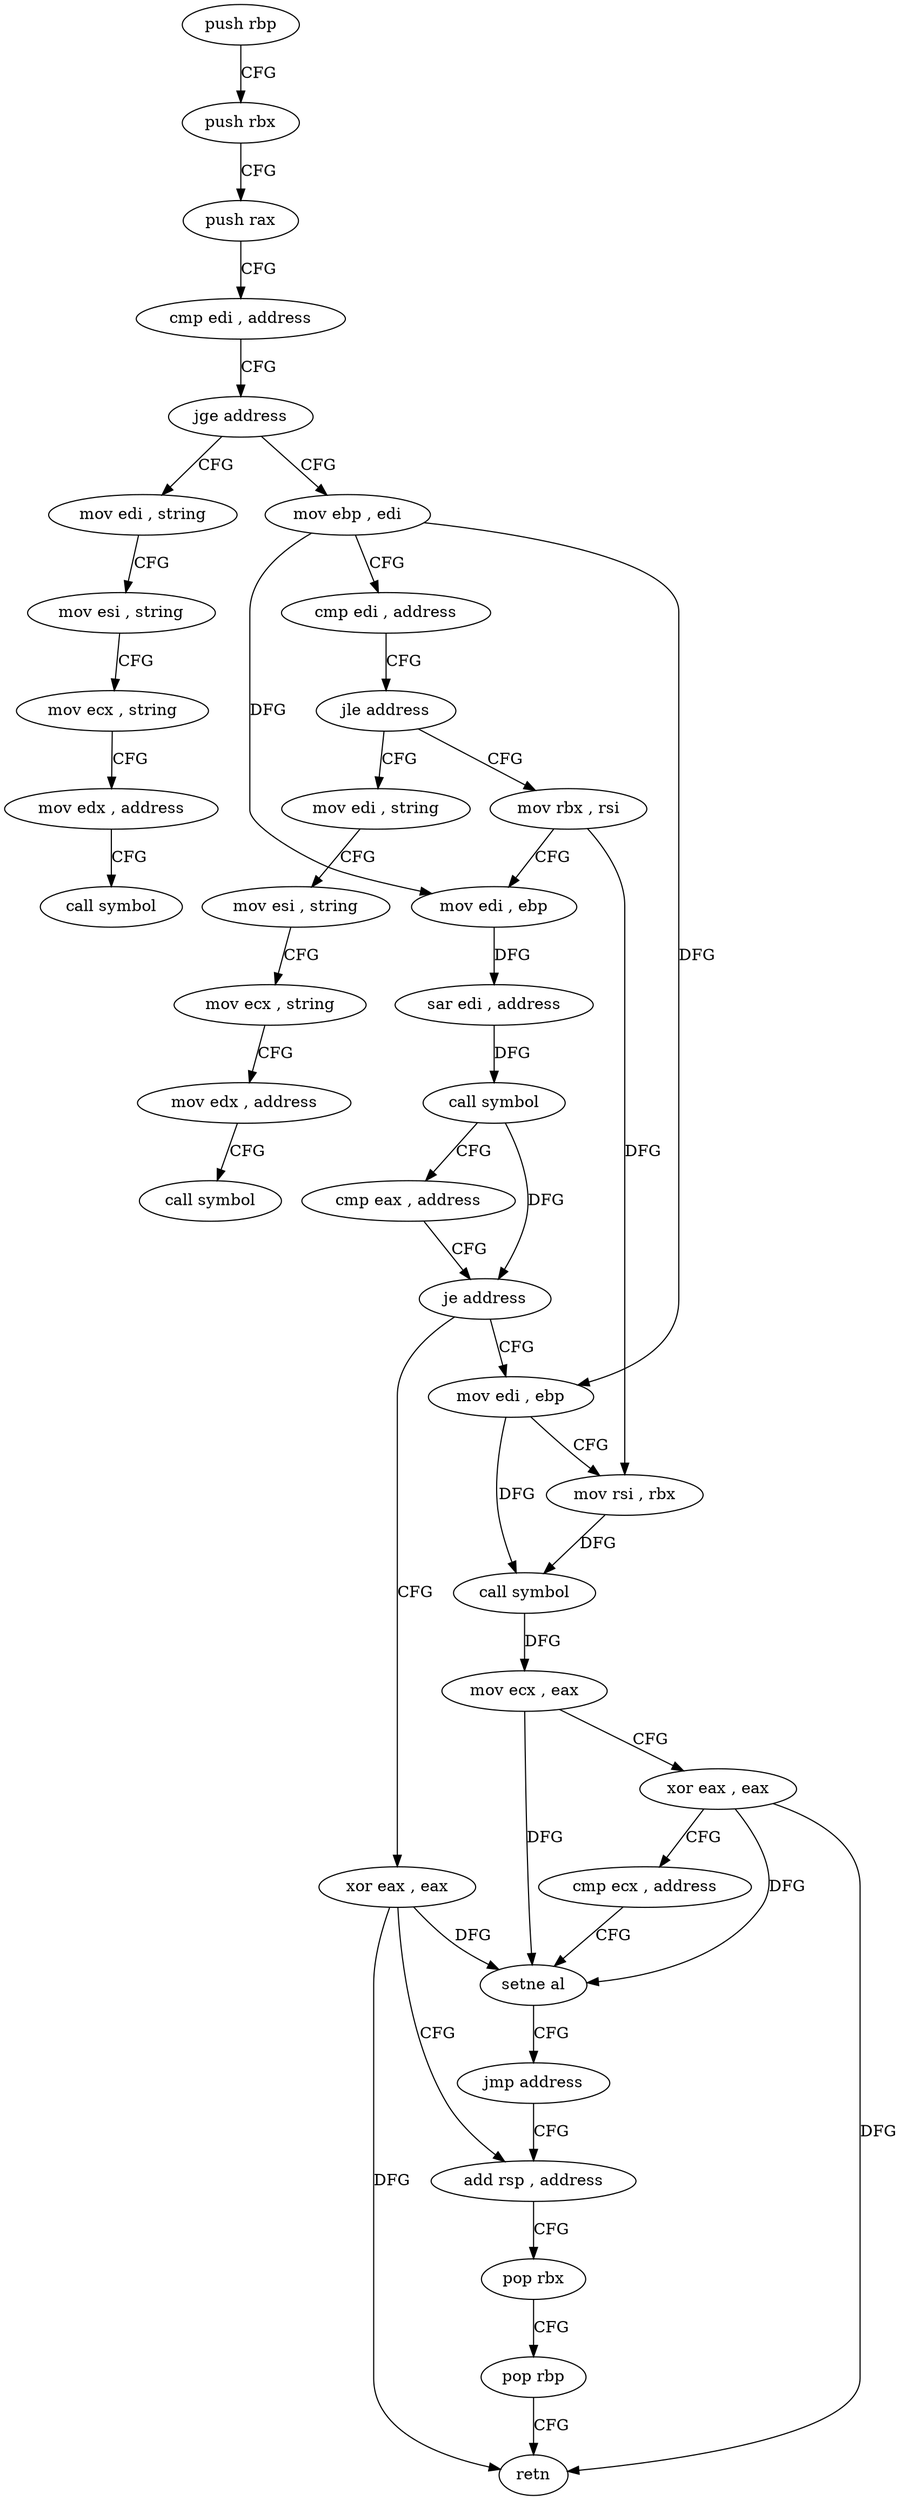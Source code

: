 digraph "func" {
"4200768" [label = "push rbp" ]
"4200769" [label = "push rbx" ]
"4200770" [label = "push rax" ]
"4200771" [label = "cmp edi , address" ]
"4200777" [label = "jge address" ]
"4200838" [label = "mov edi , string" ]
"4200779" [label = "mov ebp , edi" ]
"4200843" [label = "mov esi , string" ]
"4200848" [label = "mov ecx , string" ]
"4200853" [label = "mov edx , address" ]
"4200858" [label = "call symbol" ]
"4200781" [label = "cmp edi , address" ]
"4200787" [label = "jle address" ]
"4200863" [label = "mov edi , string" ]
"4200789" [label = "mov rbx , rsi" ]
"4200868" [label = "mov esi , string" ]
"4200873" [label = "mov ecx , string" ]
"4200878" [label = "mov edx , address" ]
"4200883" [label = "call symbol" ]
"4200792" [label = "mov edi , ebp" ]
"4200794" [label = "sar edi , address" ]
"4200797" [label = "call symbol" ]
"4200802" [label = "cmp eax , address" ]
"4200805" [label = "je address" ]
"4200829" [label = "xor eax , eax" ]
"4200807" [label = "mov edi , ebp" ]
"4200831" [label = "add rsp , address" ]
"4200809" [label = "mov rsi , rbx" ]
"4200812" [label = "call symbol" ]
"4200817" [label = "mov ecx , eax" ]
"4200819" [label = "xor eax , eax" ]
"4200821" [label = "cmp ecx , address" ]
"4200824" [label = "setne al" ]
"4200827" [label = "jmp address" ]
"4200835" [label = "pop rbx" ]
"4200836" [label = "pop rbp" ]
"4200837" [label = "retn" ]
"4200768" -> "4200769" [ label = "CFG" ]
"4200769" -> "4200770" [ label = "CFG" ]
"4200770" -> "4200771" [ label = "CFG" ]
"4200771" -> "4200777" [ label = "CFG" ]
"4200777" -> "4200838" [ label = "CFG" ]
"4200777" -> "4200779" [ label = "CFG" ]
"4200838" -> "4200843" [ label = "CFG" ]
"4200779" -> "4200781" [ label = "CFG" ]
"4200779" -> "4200792" [ label = "DFG" ]
"4200779" -> "4200807" [ label = "DFG" ]
"4200843" -> "4200848" [ label = "CFG" ]
"4200848" -> "4200853" [ label = "CFG" ]
"4200853" -> "4200858" [ label = "CFG" ]
"4200781" -> "4200787" [ label = "CFG" ]
"4200787" -> "4200863" [ label = "CFG" ]
"4200787" -> "4200789" [ label = "CFG" ]
"4200863" -> "4200868" [ label = "CFG" ]
"4200789" -> "4200792" [ label = "CFG" ]
"4200789" -> "4200809" [ label = "DFG" ]
"4200868" -> "4200873" [ label = "CFG" ]
"4200873" -> "4200878" [ label = "CFG" ]
"4200878" -> "4200883" [ label = "CFG" ]
"4200792" -> "4200794" [ label = "DFG" ]
"4200794" -> "4200797" [ label = "DFG" ]
"4200797" -> "4200802" [ label = "CFG" ]
"4200797" -> "4200805" [ label = "DFG" ]
"4200802" -> "4200805" [ label = "CFG" ]
"4200805" -> "4200829" [ label = "CFG" ]
"4200805" -> "4200807" [ label = "CFG" ]
"4200829" -> "4200831" [ label = "CFG" ]
"4200829" -> "4200824" [ label = "DFG" ]
"4200829" -> "4200837" [ label = "DFG" ]
"4200807" -> "4200809" [ label = "CFG" ]
"4200807" -> "4200812" [ label = "DFG" ]
"4200831" -> "4200835" [ label = "CFG" ]
"4200809" -> "4200812" [ label = "DFG" ]
"4200812" -> "4200817" [ label = "DFG" ]
"4200817" -> "4200819" [ label = "CFG" ]
"4200817" -> "4200824" [ label = "DFG" ]
"4200819" -> "4200821" [ label = "CFG" ]
"4200819" -> "4200824" [ label = "DFG" ]
"4200819" -> "4200837" [ label = "DFG" ]
"4200821" -> "4200824" [ label = "CFG" ]
"4200824" -> "4200827" [ label = "CFG" ]
"4200827" -> "4200831" [ label = "CFG" ]
"4200835" -> "4200836" [ label = "CFG" ]
"4200836" -> "4200837" [ label = "CFG" ]
}
